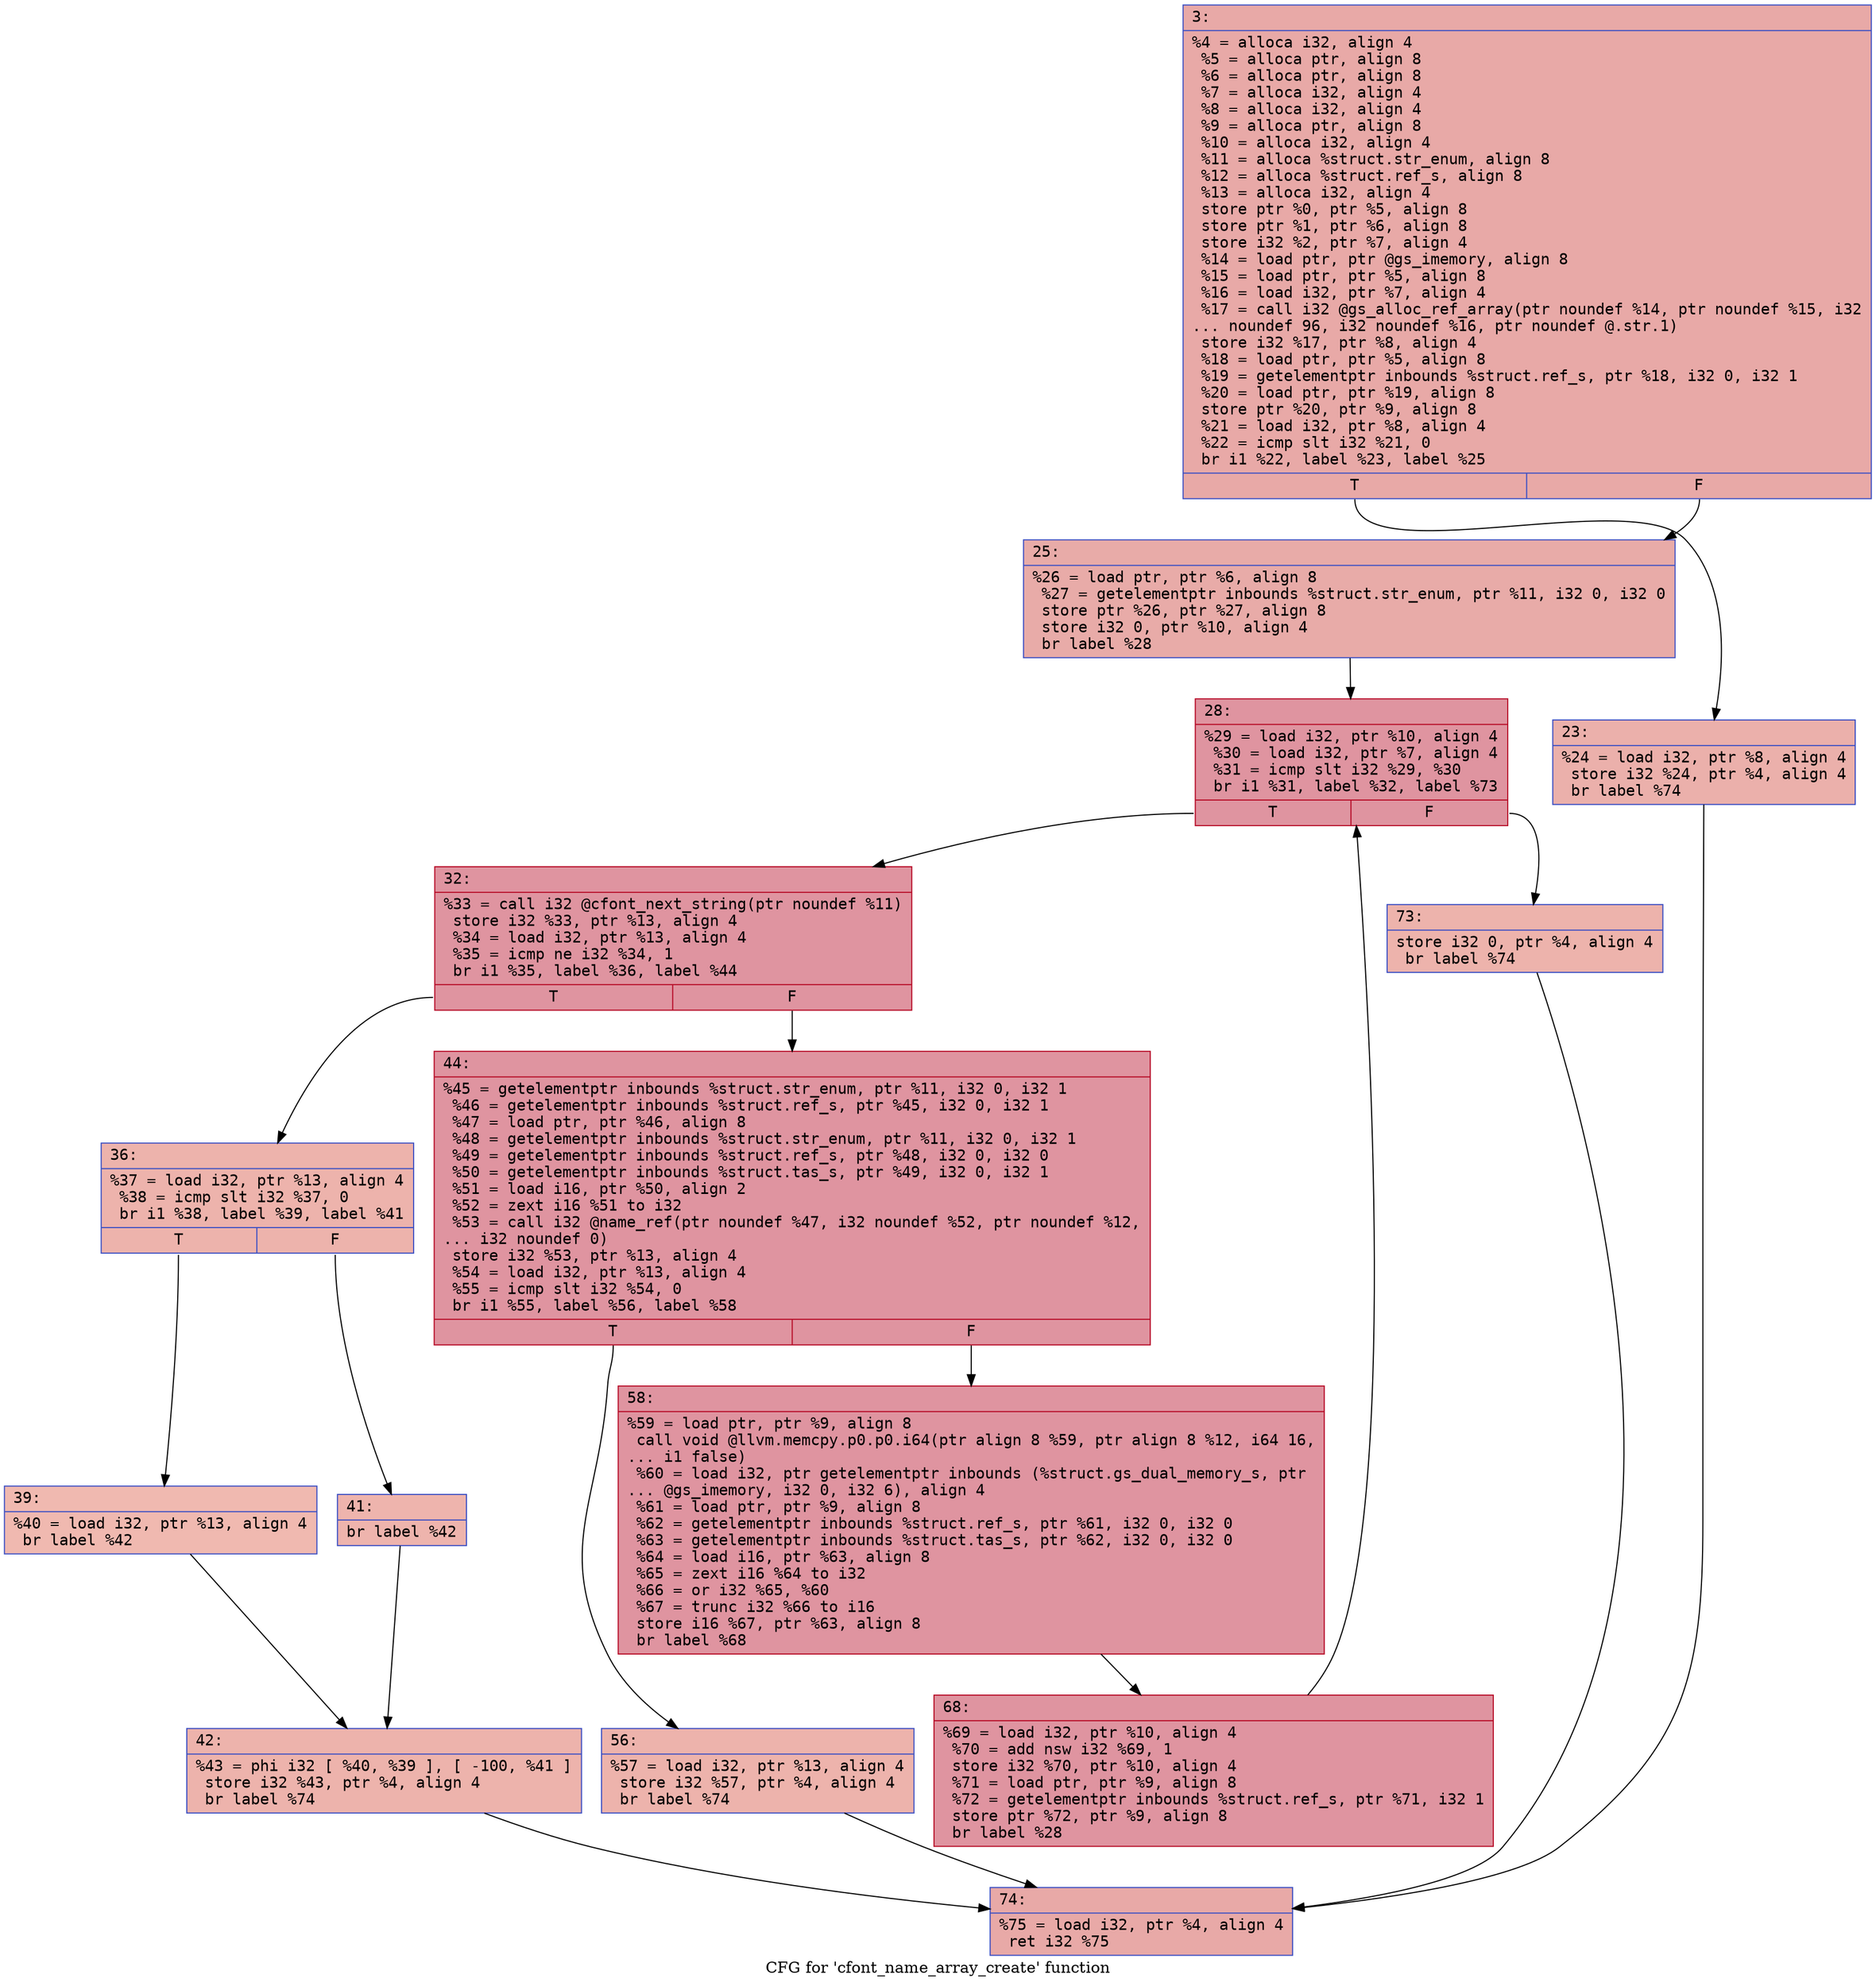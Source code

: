 digraph "CFG for 'cfont_name_array_create' function" {
	label="CFG for 'cfont_name_array_create' function";

	Node0x600001706d50 [shape=record,color="#3d50c3ff", style=filled, fillcolor="#ca3b3770" fontname="Courier",label="{3:\l|  %4 = alloca i32, align 4\l  %5 = alloca ptr, align 8\l  %6 = alloca ptr, align 8\l  %7 = alloca i32, align 4\l  %8 = alloca i32, align 4\l  %9 = alloca ptr, align 8\l  %10 = alloca i32, align 4\l  %11 = alloca %struct.str_enum, align 8\l  %12 = alloca %struct.ref_s, align 8\l  %13 = alloca i32, align 4\l  store ptr %0, ptr %5, align 8\l  store ptr %1, ptr %6, align 8\l  store i32 %2, ptr %7, align 4\l  %14 = load ptr, ptr @gs_imemory, align 8\l  %15 = load ptr, ptr %5, align 8\l  %16 = load i32, ptr %7, align 4\l  %17 = call i32 @gs_alloc_ref_array(ptr noundef %14, ptr noundef %15, i32\l... noundef 96, i32 noundef %16, ptr noundef @.str.1)\l  store i32 %17, ptr %8, align 4\l  %18 = load ptr, ptr %5, align 8\l  %19 = getelementptr inbounds %struct.ref_s, ptr %18, i32 0, i32 1\l  %20 = load ptr, ptr %19, align 8\l  store ptr %20, ptr %9, align 8\l  %21 = load i32, ptr %8, align 4\l  %22 = icmp slt i32 %21, 0\l  br i1 %22, label %23, label %25\l|{<s0>T|<s1>F}}"];
	Node0x600001706d50:s0 -> Node0x600001706da0[tooltip="3 -> 23\nProbability 37.50%" ];
	Node0x600001706d50:s1 -> Node0x600001706df0[tooltip="3 -> 25\nProbability 62.50%" ];
	Node0x600001706da0 [shape=record,color="#3d50c3ff", style=filled, fillcolor="#d24b4070" fontname="Courier",label="{23:\l|  %24 = load i32, ptr %8, align 4\l  store i32 %24, ptr %4, align 4\l  br label %74\l}"];
	Node0x600001706da0 -> Node0x6000017071b0[tooltip="23 -> 74\nProbability 100.00%" ];
	Node0x600001706df0 [shape=record,color="#3d50c3ff", style=filled, fillcolor="#cc403a70" fontname="Courier",label="{25:\l|  %26 = load ptr, ptr %6, align 8\l  %27 = getelementptr inbounds %struct.str_enum, ptr %11, i32 0, i32 0\l  store ptr %26, ptr %27, align 8\l  store i32 0, ptr %10, align 4\l  br label %28\l}"];
	Node0x600001706df0 -> Node0x600001706e40[tooltip="25 -> 28\nProbability 100.00%" ];
	Node0x600001706e40 [shape=record,color="#b70d28ff", style=filled, fillcolor="#b70d2870" fontname="Courier",label="{28:\l|  %29 = load i32, ptr %10, align 4\l  %30 = load i32, ptr %7, align 4\l  %31 = icmp slt i32 %29, %30\l  br i1 %31, label %32, label %73\l|{<s0>T|<s1>F}}"];
	Node0x600001706e40:s0 -> Node0x600001706e90[tooltip="28 -> 32\nProbability 96.88%" ];
	Node0x600001706e40:s1 -> Node0x600001707160[tooltip="28 -> 73\nProbability 3.12%" ];
	Node0x600001706e90 [shape=record,color="#b70d28ff", style=filled, fillcolor="#b70d2870" fontname="Courier",label="{32:\l|  %33 = call i32 @cfont_next_string(ptr noundef %11)\l  store i32 %33, ptr %13, align 4\l  %34 = load i32, ptr %13, align 4\l  %35 = icmp ne i32 %34, 1\l  br i1 %35, label %36, label %44\l|{<s0>T|<s1>F}}"];
	Node0x600001706e90:s0 -> Node0x600001706ee0[tooltip="32 -> 36\nProbability 3.12%" ];
	Node0x600001706e90:s1 -> Node0x600001707020[tooltip="32 -> 44\nProbability 96.88%" ];
	Node0x600001706ee0 [shape=record,color="#3d50c3ff", style=filled, fillcolor="#d6524470" fontname="Courier",label="{36:\l|  %37 = load i32, ptr %13, align 4\l  %38 = icmp slt i32 %37, 0\l  br i1 %38, label %39, label %41\l|{<s0>T|<s1>F}}"];
	Node0x600001706ee0:s0 -> Node0x600001706f30[tooltip="36 -> 39\nProbability 37.50%" ];
	Node0x600001706ee0:s1 -> Node0x600001706f80[tooltip="36 -> 41\nProbability 62.50%" ];
	Node0x600001706f30 [shape=record,color="#3d50c3ff", style=filled, fillcolor="#de614d70" fontname="Courier",label="{39:\l|  %40 = load i32, ptr %13, align 4\l  br label %42\l}"];
	Node0x600001706f30 -> Node0x600001706fd0[tooltip="39 -> 42\nProbability 100.00%" ];
	Node0x600001706f80 [shape=record,color="#3d50c3ff", style=filled, fillcolor="#d8564670" fontname="Courier",label="{41:\l|  br label %42\l}"];
	Node0x600001706f80 -> Node0x600001706fd0[tooltip="41 -> 42\nProbability 100.00%" ];
	Node0x600001706fd0 [shape=record,color="#3d50c3ff", style=filled, fillcolor="#d6524470" fontname="Courier",label="{42:\l|  %43 = phi i32 [ %40, %39 ], [ -100, %41 ]\l  store i32 %43, ptr %4, align 4\l  br label %74\l}"];
	Node0x600001706fd0 -> Node0x6000017071b0[tooltip="42 -> 74\nProbability 100.00%" ];
	Node0x600001707020 [shape=record,color="#b70d28ff", style=filled, fillcolor="#b70d2870" fontname="Courier",label="{44:\l|  %45 = getelementptr inbounds %struct.str_enum, ptr %11, i32 0, i32 1\l  %46 = getelementptr inbounds %struct.ref_s, ptr %45, i32 0, i32 1\l  %47 = load ptr, ptr %46, align 8\l  %48 = getelementptr inbounds %struct.str_enum, ptr %11, i32 0, i32 1\l  %49 = getelementptr inbounds %struct.ref_s, ptr %48, i32 0, i32 0\l  %50 = getelementptr inbounds %struct.tas_s, ptr %49, i32 0, i32 1\l  %51 = load i16, ptr %50, align 2\l  %52 = zext i16 %51 to i32\l  %53 = call i32 @name_ref(ptr noundef %47, i32 noundef %52, ptr noundef %12,\l... i32 noundef 0)\l  store i32 %53, ptr %13, align 4\l  %54 = load i32, ptr %13, align 4\l  %55 = icmp slt i32 %54, 0\l  br i1 %55, label %56, label %58\l|{<s0>T|<s1>F}}"];
	Node0x600001707020:s0 -> Node0x600001707070[tooltip="44 -> 56\nProbability 3.12%" ];
	Node0x600001707020:s1 -> Node0x6000017070c0[tooltip="44 -> 58\nProbability 96.88%" ];
	Node0x600001707070 [shape=record,color="#3d50c3ff", style=filled, fillcolor="#d6524470" fontname="Courier",label="{56:\l|  %57 = load i32, ptr %13, align 4\l  store i32 %57, ptr %4, align 4\l  br label %74\l}"];
	Node0x600001707070 -> Node0x6000017071b0[tooltip="56 -> 74\nProbability 100.00%" ];
	Node0x6000017070c0 [shape=record,color="#b70d28ff", style=filled, fillcolor="#b70d2870" fontname="Courier",label="{58:\l|  %59 = load ptr, ptr %9, align 8\l  call void @llvm.memcpy.p0.p0.i64(ptr align 8 %59, ptr align 8 %12, i64 16,\l... i1 false)\l  %60 = load i32, ptr getelementptr inbounds (%struct.gs_dual_memory_s, ptr\l... @gs_imemory, i32 0, i32 6), align 4\l  %61 = load ptr, ptr %9, align 8\l  %62 = getelementptr inbounds %struct.ref_s, ptr %61, i32 0, i32 0\l  %63 = getelementptr inbounds %struct.tas_s, ptr %62, i32 0, i32 0\l  %64 = load i16, ptr %63, align 8\l  %65 = zext i16 %64 to i32\l  %66 = or i32 %65, %60\l  %67 = trunc i32 %66 to i16\l  store i16 %67, ptr %63, align 8\l  br label %68\l}"];
	Node0x6000017070c0 -> Node0x600001707110[tooltip="58 -> 68\nProbability 100.00%" ];
	Node0x600001707110 [shape=record,color="#b70d28ff", style=filled, fillcolor="#b70d2870" fontname="Courier",label="{68:\l|  %69 = load i32, ptr %10, align 4\l  %70 = add nsw i32 %69, 1\l  store i32 %70, ptr %10, align 4\l  %71 = load ptr, ptr %9, align 8\l  %72 = getelementptr inbounds %struct.ref_s, ptr %71, i32 1\l  store ptr %72, ptr %9, align 8\l  br label %28\l}"];
	Node0x600001707110 -> Node0x600001706e40[tooltip="68 -> 28\nProbability 100.00%" ];
	Node0x600001707160 [shape=record,color="#3d50c3ff", style=filled, fillcolor="#d6524470" fontname="Courier",label="{73:\l|  store i32 0, ptr %4, align 4\l  br label %74\l}"];
	Node0x600001707160 -> Node0x6000017071b0[tooltip="73 -> 74\nProbability 100.00%" ];
	Node0x6000017071b0 [shape=record,color="#3d50c3ff", style=filled, fillcolor="#ca3b3770" fontname="Courier",label="{74:\l|  %75 = load i32, ptr %4, align 4\l  ret i32 %75\l}"];
}
